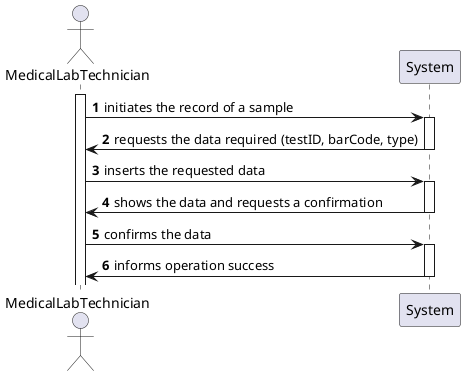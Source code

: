 @startuml
autonumber

actor "MedicalLabTechnician" as MLT
participant "System" as SYS

activate MLT


MLT -> SYS : initiates the record of a sample
activate SYS

SYS -> MLT : requests the data required (testID, barCode, type)
deactivate SYS

MLT -> SYS : inserts the requested data
activate SYS

SYS -> MLT : shows the data and requests a confirmation
deactivate SYS

MLT -> SYS : confirms the data
activate SYS
SYS -> MLT : informs operation success

deactivate SYS

@enduml
